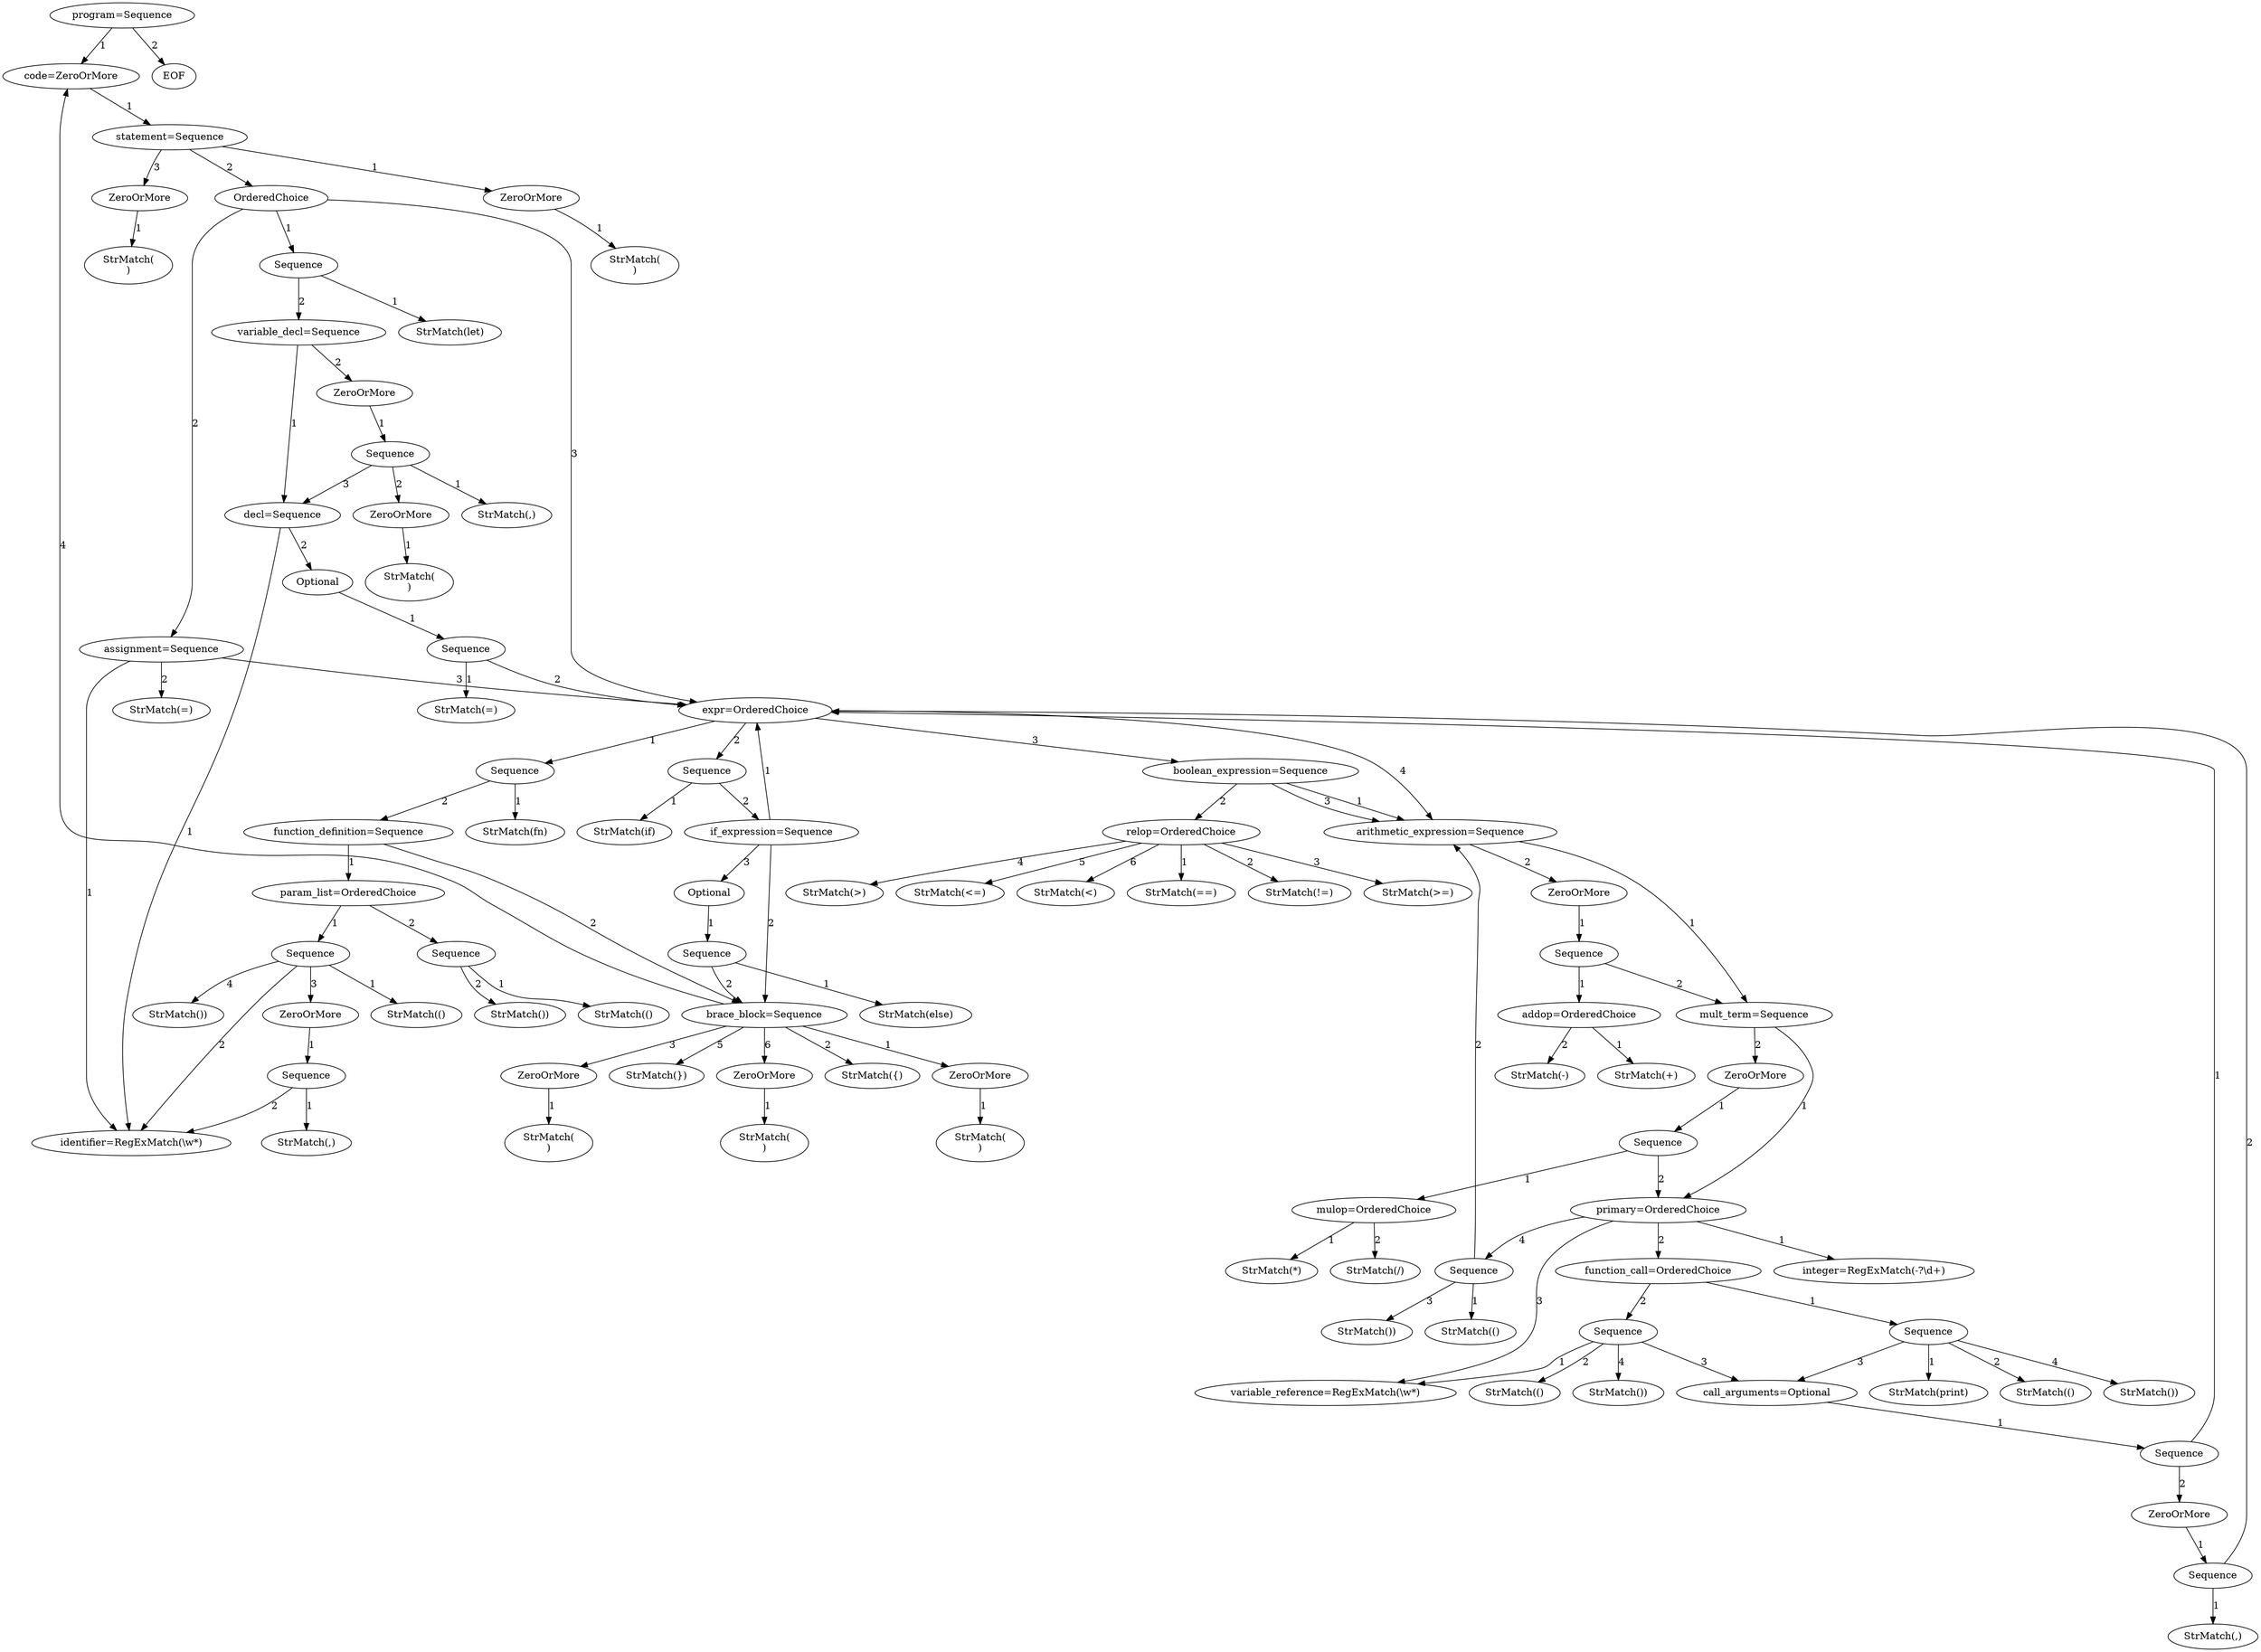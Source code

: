 digraph arpeggio_graph {
2612832097800 [label="program=Sequence"];
2612832097800->2612832098056 [label="1"]

2612832098056 [label="code=ZeroOrMore"];
2612832098056->2612832098376 [label="1"]

2612832098376 [label="statement=Sequence"];
2612832098376->2612832098248 [label="1"]

2612832098248 [label="ZeroOrMore"];
2612832098248->2612832098504 [label="1"]

2612832098504 [label="StrMatch(\n)"];
2612832098376->2612832098696 [label="2"]

2612832098696 [label="OrderedChoice"];
2612832098696->2612832099016 [label="1"]

2612832099016 [label="Sequence"];
2612832099016->2612832099272 [label="1"]

2612832099272 [label="StrMatch(let)"];
2612832099016->2612832099848 [label="2"]

2612832099848 [label="variable_decl=Sequence"];
2612832099848->2612832129096 [label="1"]

2612832129096 [label="decl=Sequence"];
2612832129096->2612832129352 [label="1"]

2612832129352 [label="identifier=RegExMatch(\\w*)"];
2612832129096->2612832100104 [label="2"]

2612832100104 [label="Optional"];
2612832100104->2612832129800 [label="1"]

2612832129800 [label="Sequence"];
2612832129800->2612832129608 [label="1"]

2612832129608 [label="StrMatch(=)"];
2612832129800->2612832129992 [label="2"]

2612832129992 [label="expr=OrderedChoice"];
2612832129992->2612832130376 [label="1"]

2612832130376 [label="Sequence"];
2612832130376->2612832130632 [label="1"]

2612832130632 [label="StrMatch(fn)"];
2612832130376->2612832130888 [label="2"]

2612832130888 [label="function_definition=Sequence"];
2612832130888->2612832131528 [label="1"]

2612832131528 [label="param_list=OrderedChoice"];
2612832131528->2612832131784 [label="1"]

2612832131784 [label="Sequence"];
2612832131784->2612832132040 [label="1"]

2612832132040 [label="StrMatch(()"];
2612832131784->2612832129352 [label="2"]

2612832131784->2612832131208 [label="3"]

2612832131208 [label="ZeroOrMore"];
2612832131208->2612832132296 [label="1"]

2612832132296 [label="Sequence"];
2612832132296->2612832132488 [label="1"]

2612832132488 [label="StrMatch(,)"];
2612832132296->2612832129352 [label="2"]

2612832131784->2612832132360 [label="4"]

2612832132360 [label="StrMatch())"];
2612832131528->2612832131912 [label="2"]

2612832131912 [label="Sequence"];
2612832131912->2612832132680 [label="1"]

2612832132680 [label="StrMatch(()"];
2612832131912->2612832132872 [label="2"]

2612832132872 [label="StrMatch())"];
2612832130888->2612832145544 [label="2"]

2612832145544 [label="brace_block=Sequence"];
2612832145544->2612832131144 [label="1"]

2612832131144 [label="ZeroOrMore"];
2612832131144->2612832145736 [label="1"]

2612832145736 [label="StrMatch(\n)"];
2612832145544->2612832145864 [label="2"]

2612832145864 [label="StrMatch({)"];
2612832145544->2612832132744 [label="3"]

2612832132744 [label="ZeroOrMore"];
2612832132744->2612832145992 [label="1"]

2612832145992 [label="StrMatch(\n)"];
2612832145544->2612832098056 [label="4"]

2612832145544->2612832146120 [label="5"]

2612832146120 [label="StrMatch(})"];
2612832145544->2612832133000 [label="6"]

2612832133000 [label="ZeroOrMore"];
2612832133000->2612832146312 [label="1"]

2612832146312 [label="StrMatch(\n)"];
2612832129992->2612832130504 [label="2"]

2612832130504 [label="Sequence"];
2612832130504->2612832130760 [label="1"]

2612832130760 [label="StrMatch(if)"];
2612832130504->2612832146568 [label="2"]

2612832146568 [label="if_expression=Sequence"];
2612832146568->2612832129992 [label="1"]

2612832146568->2612832145544 [label="2"]

2612832146568->2612832146440 [label="3"]

2612832146440 [label="Optional"];
2612832146440->2612832146888 [label="1"]

2612832146888 [label="Sequence"];
2612832146888->2612832147016 [label="1"]

2612832147016 [label="StrMatch(else)"];
2612832146888->2612832145544 [label="2"]

2612832129992->2612832131592 [label="3"]

2612832131592 [label="boolean_expression=Sequence"];
2612832131592->2612832147208 [label="1"]

2612832147208 [label="arithmetic_expression=Sequence"];
2612832147208->2612832147720 [label="1"]

2612832147720 [label="mult_term=Sequence"];
2612832147720->2612832148104 [label="1"]

2612832148104 [label="primary=OrderedChoice"];
2612832148104->2612832148360 [label="1"]

2612832148360 [label="integer=RegExMatch(-?\\d+)"];
2612832148104->2612832148296 [label="2"]

2612832148296 [label="function_call=OrderedChoice"];
2612832148296->2612832148552 [label="1"]

2612832148552 [label="Sequence"];
2612832148552->2612832149384 [label="1"]

2612832149384 [label="StrMatch(print)"];
2612832148552->2612832157768 [label="2"]

2612832157768 [label="StrMatch(()"];
2612832148552->2612832158088 [label="3"]

2612832158088 [label="call_arguments=Optional"];
2612832158088->2612832158280 [label="1"]

2612832158280 [label="Sequence"];
2612832158280->2612832129992 [label="1"]

2612832158280->2612832157960 [label="2"]

2612832157960 [label="ZeroOrMore"];
2612832157960->2612832158472 [label="1"]

2612832158472 [label="Sequence"];
2612832158472->2612832158792 [label="1"]

2612832158792 [label="StrMatch(,)"];
2612832158472->2612832129992 [label="2"]

2612832148552->2612832158920 [label="4"]

2612832158920 [label="StrMatch())"];
2612832148296->2612832149448 [label="2"]

2612832149448 [label="Sequence"];
2612832149448->2612832158664 [label="1"]

2612832158664 [label="variable_reference=RegExMatch(\\w*)"];
2612832149448->2612832159112 [label="2"]

2612832159112 [label="StrMatch(()"];
2612832149448->2612832158088 [label="3"]

2612832149448->2612832159240 [label="4"]

2612832159240 [label="StrMatch())"];
2612832148104->2612832158664 [label="3"]

2612832148104->2612832148744 [label="4"]

2612832148744 [label="Sequence"];
2612832148744->2612832157896 [label="1"]

2612832157896 [label="StrMatch(()"];
2612832148744->2612832147208 [label="2"]

2612832148744->2612832159368 [label="3"]

2612832159368 [label="StrMatch())"];
2612832147720->2612832147528 [label="2"]

2612832147528 [label="ZeroOrMore"];
2612832147528->2612832148168 [label="1"]

2612832148168 [label="Sequence"];
2612832148168->2612832159624 [label="1"]

2612832159624 [label="mulop=OrderedChoice"];
2612832159624->2612832159816 [label="1"]

2612832159816 [label="StrMatch(*)"];
2612832159624->2612832159944 [label="2"]

2612832159944 [label="StrMatch(/)"];
2612832148168->2612832148104 [label="2"]

2612832147208->2612832147272 [label="2"]

2612832147272 [label="ZeroOrMore"];
2612832147272->2612832147784 [label="1"]

2612832147784 [label="Sequence"];
2612832147784->2612832159688 [label="1"]

2612832159688 [label="addop=OrderedChoice"];
2612832159688->2612832160200 [label="1"]

2612832160200 [label="StrMatch(+)"];
2612832159688->2612832160328 [label="2"]

2612832160328 [label="StrMatch(-)"];
2612832147784->2612832147720 [label="2"]

2612832131592->2612832147336 [label="2"]

2612832147336 [label="relop=OrderedChoice"];
2612832147336->2612832160072 [label="1"]

2612832160072 [label="StrMatch(==)"];
2612832147336->2612832160520 [label="2"]

2612832160520 [label="StrMatch(!=)"];
2612832147336->2612832160648 [label="3"]

2612832160648 [label="StrMatch(>=)"];
2612832147336->2612832160776 [label="4"]

2612832160776 [label="StrMatch(>)"];
2612832147336->2612832160904 [label="5"]

2612832160904 [label="StrMatch(<=)"];
2612832147336->2612832161096 [label="6"]

2612832161096 [label="StrMatch(<)"];
2612832131592->2612832147208 [label="3"]

2612832129992->2612832147208 [label="4"]

2612832099848->2612832099656 [label="2"]

2612832099656 [label="ZeroOrMore"];
2612832099656->2612832100040 [label="1"]

2612832100040 [label="Sequence"];
2612832100040->2612832129928 [label="1"]

2612832129928 [label="StrMatch(,)"];
2612832100040->2612832099464 [label="2"]

2612832099464 [label="ZeroOrMore"];
2612832099464->2612832131016 [label="1"]

2612832131016 [label="StrMatch(\n)"];
2612832100040->2612832129096 [label="3"]

2612832098696->2612832099912 [label="2"]

2612832099912 [label="assignment=Sequence"];
2612832099912->2612832129352 [label="1"]

2612832099912->2612832130312 [label="2"]

2612832130312 [label="StrMatch(=)"];
2612832099912->2612832129992 [label="3"]

2612832098696->2612832129992 [label="3"]

2612832098376->2612832098312 [label="3"]

2612832098312 [label="ZeroOrMore"];
2612832098312->2612832098824 [label="1"]

2612832098824 [label="StrMatch(\n)"];
2612832097800->2612832098440 [label="2"]

2612832098440 [label="EOF"];
}